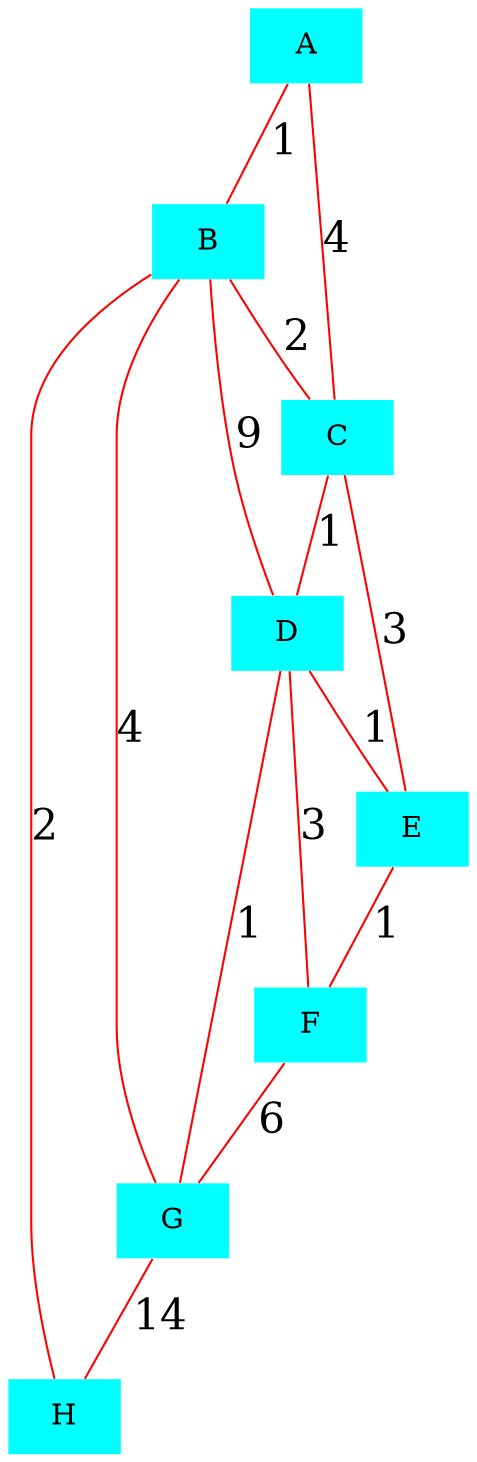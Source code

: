 graph{
    node [image="icon_router.png" shape="none" style="filled" fillcolor="aqua"];
    edge [fontsize="20pt" color="red"];
    A [pos="10,5.5!"];
    B [pos="7,8!"];
    C [pos="7,4!"];
    D [pos="4,4!"];
    E [pos="4.7,1!"];
    F [pos="1,2.5!"];
    G [pos="1.7,4!"];
    H [pos="3,8.5!"];
    A--B [label="1"];
    A--C [label="4"];
    B--G [label="4"];
    B--H [label="2"];
    B--D [label="9"];
    B--C [label="2"];
    C--D [label="1"];
    C--E [label="3"];
    D--E [label="1"];
    D--F [label="3"];
    D--G [label="1"];
    E--F [label="1"];
    F--G [label="6"];
    G--H [label="14"];
}